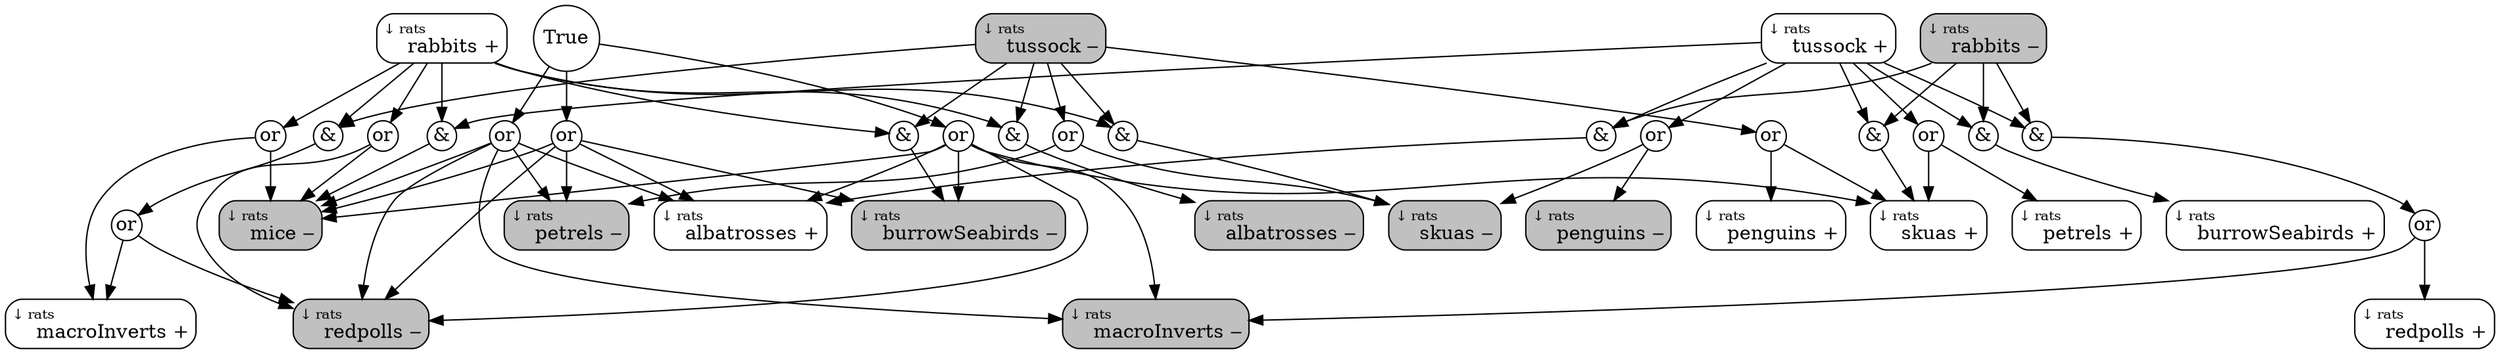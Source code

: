 digraph {

	node[style="rounded,filled", width=0, margin=0];


	posrats_tussock [shape = box;fillcolor = white;label = < <font point-size="10">&darr; rats</font><br align="left"/> &nbsp; &nbsp; tussock + >;];
	and1 [shape = circle;fillcolor = white;label = "&";];
	posrats_rabbits [shape = box;fillcolor = white;label = < <font point-size="10">&darr; rats</font><br align="left"/> &nbsp; &nbsp; rabbits + >;];
	negrats_mice [shape = box;fillcolor = gray;label = < <font point-size="10">&darr; rats</font><br align="left"/> &nbsp; &nbsp; mice &#8210; >;];
	negrats_rabbits [shape = box;fillcolor = gray;label = < <font point-size="10">&darr; rats</font><br align="left"/> &nbsp; &nbsp; rabbits &#8210; >;];
	and2 [shape = circle;fillcolor = white;label = "&";];
	posrats_burrowSeabirds [shape = box;fillcolor = white;label = < <font point-size="10">&darr; rats</font><br align="left"/> &nbsp; &nbsp; burrowSeabirds + >;];
	or1 [shape = circle;fillcolor = white;label = or;];
	posrats_penguins [shape = box;fillcolor = white;label = < <font point-size="10">&darr; rats</font><br align="left"/> &nbsp; &nbsp; penguins + >;];
	posrats_skuas [shape = box;fillcolor = white;label = < <font point-size="10">&darr; rats</font><br align="left"/> &nbsp; &nbsp; skuas + >;];
	negrats_tussock [shape = box;fillcolor = gray;label = < <font point-size="10">&darr; rats</font><br align="left"/> &nbsp; &nbsp; tussock &#8210; >;];
	and3 [shape = circle;fillcolor = white;label = "&";];
	or2 [shape = circle;fillcolor = white;label = or;];
	negrats_skuas [shape = box;fillcolor = gray;label = < <font point-size="10">&darr; rats</font><br align="left"/> &nbsp; &nbsp; skuas &#8210; >;];
	negrats_petrels [shape = box;fillcolor = gray;label = < <font point-size="10">&darr; rats</font><br align="left"/> &nbsp; &nbsp; petrels &#8210; >;];
	or3 [shape = circle;fillcolor = white;label = or;];
	negrats_redpolls [shape = box;fillcolor = gray;label = < <font point-size="10">&darr; rats</font><br align="left"/> &nbsp; &nbsp; redpolls &#8210; >;];
	or4 [shape = circle;fillcolor = white;label = or;];
	posrats_petrels [shape = box;fillcolor = white;label = < <font point-size="10">&darr; rats</font><br align="left"/> &nbsp; &nbsp; petrels + >;];
	and4 [shape = circle;fillcolor = white;label = "&";];
	negrats_burrowSeabirds [shape = box;fillcolor = gray;label = < <font point-size="10">&darr; rats</font><br align="left"/> &nbsp; &nbsp; burrowSeabirds &#8210; >;];
	or5 [shape = circle;fillcolor = white;label = or;];
	posrats_macroInverts [shape = box;fillcolor = white;label = < <font point-size="10">&darr; rats</font><br align="left"/> &nbsp; &nbsp; macroInverts + >;];
	and5 [shape = circle;fillcolor = white;label = "&";];
	negrats_albatrosses [shape = box;fillcolor = gray;label = < <font point-size="10">&darr; rats</font><br align="left"/> &nbsp; &nbsp; albatrosses &#8210; >;];
	and6 [shape = circle;fillcolor = white;label = "&";];
	or6 [shape = circle;fillcolor = white;label = or;];
	negrats_penguins [shape = box;fillcolor = gray;label = < <font point-size="10">&darr; rats</font><br align="left"/> &nbsp; &nbsp; penguins &#8210; >;];
	and7 [shape = circle;fillcolor = white;label = "&";];
	posrats_albatrosses [shape = box;fillcolor = white;label = < <font point-size="10">&darr; rats</font><br align="left"/> &nbsp; &nbsp; albatrosses + >;];
	and8 [shape = circle;fillcolor = white;label = "&";];
	or7 [shape = circle;fillcolor = white;label = or;];
	posrats_redpolls [shape = box;fillcolor = white;label = < <font point-size="10">&darr; rats</font><br align="left"/> &nbsp; &nbsp; redpolls + >;];
	negrats_macroInverts [shape = box;fillcolor = gray;label = < <font point-size="10">&darr; rats</font><br align="left"/> &nbsp; &nbsp; macroInverts &#8210; >;];
	and9 [shape = circle;fillcolor = white;label = "&";];
	or8 [shape = circle;fillcolor = white;label = or;];
	or9 [shape = circle;fillcolor = white;label = or;];
	True [shape = circle;fillcolor = white;];
	or10 [shape = circle;fillcolor = white;label = or;];
	or11 [shape = circle;fillcolor = white;label = or;];

posrats_tussock->and1;
posrats_tussock->and2;
posrats_tussock->and3;
posrats_tussock->or4;
posrats_tussock->or6;
posrats_tussock->and7;
posrats_tussock->and8;
and1->negrats_mice;
posrats_rabbits->and1;
posrats_rabbits->or3;
posrats_rabbits->and4;
posrats_rabbits->or5;
posrats_rabbits->and5;
posrats_rabbits->and6;
posrats_rabbits->and9;
negrats_rabbits->and2;
negrats_rabbits->and3;
negrats_rabbits->and7;
negrats_rabbits->and8;
and2->posrats_burrowSeabirds;
or1->posrats_penguins;
or1->posrats_skuas;
negrats_tussock->or1;
negrats_tussock->or2;
negrats_tussock->and4;
negrats_tussock->and5;
negrats_tussock->and6;
negrats_tussock->and9;
and3->posrats_skuas;
or2->negrats_skuas;
or2->negrats_petrels;
or3->negrats_redpolls;
or3->negrats_mice;
or4->posrats_petrels;
or4->posrats_skuas;
and4->negrats_burrowSeabirds;
or5->posrats_macroInverts;
or5->negrats_mice;
and5->negrats_albatrosses;
and6->negrats_skuas;
or6->negrats_skuas;
or6->negrats_penguins;
and7->posrats_albatrosses;
and8->or7;
or7->posrats_redpolls;
or7->negrats_macroInverts;
and9->or8;
or8->posrats_macroInverts;
or8->negrats_redpolls;
or9->negrats_petrels;
or9->negrats_mice;
or9->negrats_macroInverts;
or9->negrats_redpolls;
or9->posrats_albatrosses;
True->or9;
True->or10;
True->or11;
or10->negrats_petrels;
or10->negrats_mice;
or10->negrats_burrowSeabirds;
or10->negrats_redpolls;
or10->posrats_albatrosses;
or11->negrats_mice;
or11->negrats_burrowSeabirds;
or11->negrats_macroInverts;
or11->negrats_redpolls;
or11->posrats_albatrosses;
or11->posrats_skuas;

}